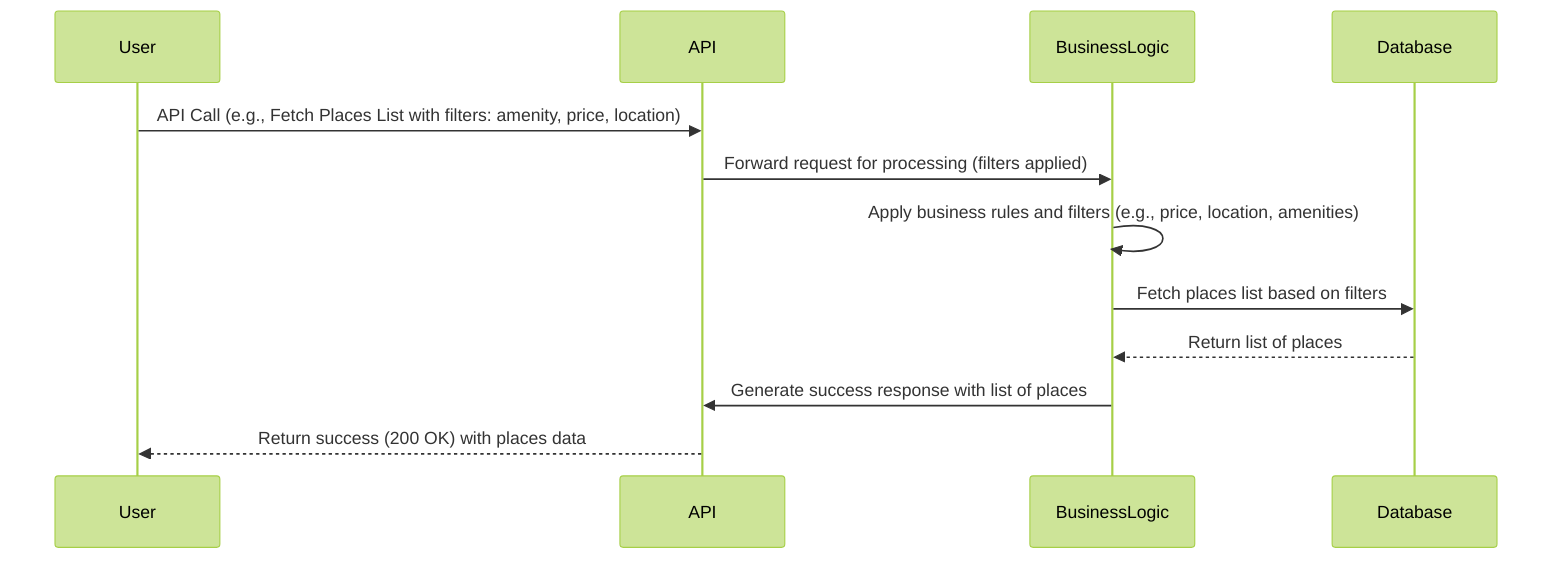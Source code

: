 ---
config:
  theme: forest
---
sequenceDiagram
participant User
participant API
participant BusinessLogic
participant Database
User->>API: API Call (e.g., Fetch Places List with filters: amenity, price, location)
API->>BusinessLogic: Forward request for processing (filters applied)
BusinessLogic->>BusinessLogic: Apply business rules and filters (e.g., price, location, amenities)
BusinessLogic->>Database: Fetch places list based on filters
Database-->>BusinessLogic: Return list of places
BusinessLogic->>API: Generate success response with list of places
API-->>User: Return success (200 OK) with places data